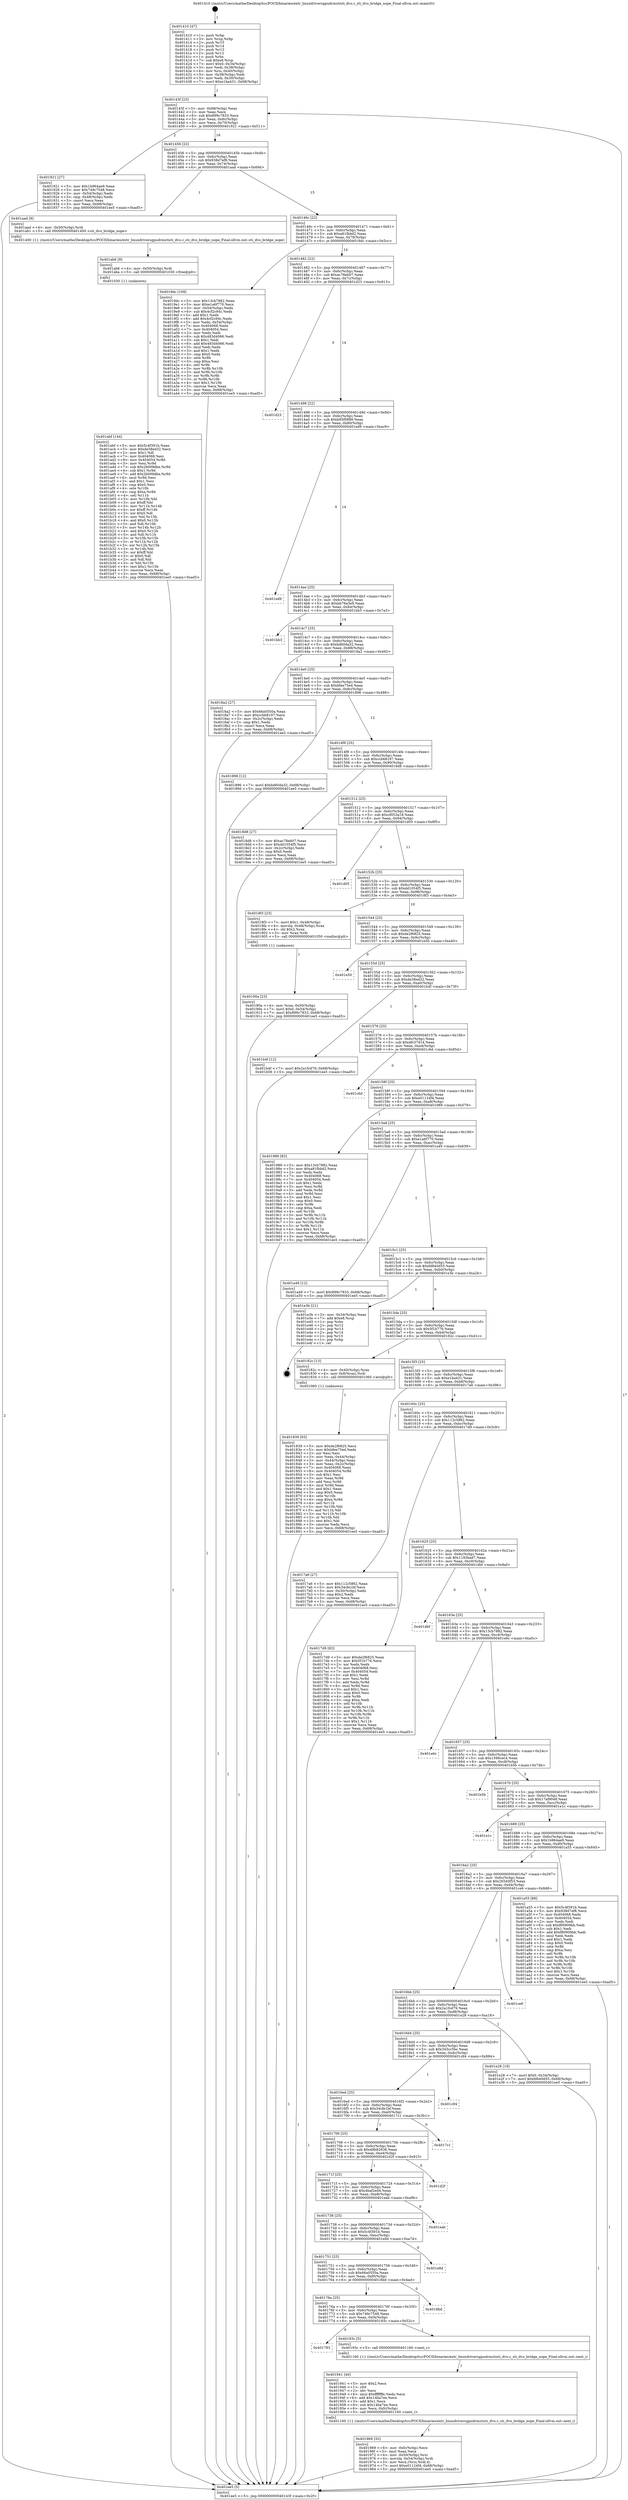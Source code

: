 digraph "0x401410" {
  label = "0x401410 (/mnt/c/Users/mathe/Desktop/tcc/POCII/binaries/extr_linuxdriversgpudrmstisti_dvo.c_sti_dvo_bridge_nope_Final-ollvm.out::main(0))"
  labelloc = "t"
  node[shape=record]

  Entry [label="",width=0.3,height=0.3,shape=circle,fillcolor=black,style=filled]
  "0x40143f" [label="{
     0x40143f [23]\l
     | [instrs]\l
     &nbsp;&nbsp;0x40143f \<+3\>: mov -0x68(%rbp),%eax\l
     &nbsp;&nbsp;0x401442 \<+2\>: mov %eax,%ecx\l
     &nbsp;&nbsp;0x401444 \<+6\>: sub $0x899c7833,%ecx\l
     &nbsp;&nbsp;0x40144a \<+3\>: mov %eax,-0x6c(%rbp)\l
     &nbsp;&nbsp;0x40144d \<+3\>: mov %ecx,-0x70(%rbp)\l
     &nbsp;&nbsp;0x401450 \<+6\>: je 0000000000401921 \<main+0x511\>\l
  }"]
  "0x401921" [label="{
     0x401921 [27]\l
     | [instrs]\l
     &nbsp;&nbsp;0x401921 \<+5\>: mov $0x1b964ae9,%eax\l
     &nbsp;&nbsp;0x401926 \<+5\>: mov $0x749c7548,%ecx\l
     &nbsp;&nbsp;0x40192b \<+3\>: mov -0x54(%rbp),%edx\l
     &nbsp;&nbsp;0x40192e \<+3\>: cmp -0x48(%rbp),%edx\l
     &nbsp;&nbsp;0x401931 \<+3\>: cmovl %ecx,%eax\l
     &nbsp;&nbsp;0x401934 \<+3\>: mov %eax,-0x68(%rbp)\l
     &nbsp;&nbsp;0x401937 \<+5\>: jmp 0000000000401ee5 \<main+0xad5\>\l
  }"]
  "0x401456" [label="{
     0x401456 [22]\l
     | [instrs]\l
     &nbsp;&nbsp;0x401456 \<+5\>: jmp 000000000040145b \<main+0x4b\>\l
     &nbsp;&nbsp;0x40145b \<+3\>: mov -0x6c(%rbp),%eax\l
     &nbsp;&nbsp;0x40145e \<+5\>: sub $0x938d7ef8,%eax\l
     &nbsp;&nbsp;0x401463 \<+3\>: mov %eax,-0x74(%rbp)\l
     &nbsp;&nbsp;0x401466 \<+6\>: je 0000000000401aad \<main+0x69d\>\l
  }"]
  Exit [label="",width=0.3,height=0.3,shape=circle,fillcolor=black,style=filled,peripheries=2]
  "0x401aad" [label="{
     0x401aad [9]\l
     | [instrs]\l
     &nbsp;&nbsp;0x401aad \<+4\>: mov -0x50(%rbp),%rdi\l
     &nbsp;&nbsp;0x401ab1 \<+5\>: call 0000000000401400 \<sti_dvo_bridge_nope\>\l
     | [calls]\l
     &nbsp;&nbsp;0x401400 \{1\} (/mnt/c/Users/mathe/Desktop/tcc/POCII/binaries/extr_linuxdriversgpudrmstisti_dvo.c_sti_dvo_bridge_nope_Final-ollvm.out::sti_dvo_bridge_nope)\l
  }"]
  "0x40146c" [label="{
     0x40146c [22]\l
     | [instrs]\l
     &nbsp;&nbsp;0x40146c \<+5\>: jmp 0000000000401471 \<main+0x61\>\l
     &nbsp;&nbsp;0x401471 \<+3\>: mov -0x6c(%rbp),%eax\l
     &nbsp;&nbsp;0x401474 \<+5\>: sub $0xa81fbbd2,%eax\l
     &nbsp;&nbsp;0x401479 \<+3\>: mov %eax,-0x78(%rbp)\l
     &nbsp;&nbsp;0x40147c \<+6\>: je 00000000004019dc \<main+0x5cc\>\l
  }"]
  "0x401abf" [label="{
     0x401abf [144]\l
     | [instrs]\l
     &nbsp;&nbsp;0x401abf \<+5\>: mov $0x5c4f391b,%eax\l
     &nbsp;&nbsp;0x401ac4 \<+5\>: mov $0xde38ed32,%ecx\l
     &nbsp;&nbsp;0x401ac9 \<+2\>: mov $0x1,%dl\l
     &nbsp;&nbsp;0x401acb \<+7\>: mov 0x404068,%esi\l
     &nbsp;&nbsp;0x401ad2 \<+8\>: mov 0x404054,%r8d\l
     &nbsp;&nbsp;0x401ada \<+3\>: mov %esi,%r9d\l
     &nbsp;&nbsp;0x401add \<+7\>: sub $0x2b009dbe,%r9d\l
     &nbsp;&nbsp;0x401ae4 \<+4\>: sub $0x1,%r9d\l
     &nbsp;&nbsp;0x401ae8 \<+7\>: add $0x2b009dbe,%r9d\l
     &nbsp;&nbsp;0x401aef \<+4\>: imul %r9d,%esi\l
     &nbsp;&nbsp;0x401af3 \<+3\>: and $0x1,%esi\l
     &nbsp;&nbsp;0x401af6 \<+3\>: cmp $0x0,%esi\l
     &nbsp;&nbsp;0x401af9 \<+4\>: sete %r10b\l
     &nbsp;&nbsp;0x401afd \<+4\>: cmp $0xa,%r8d\l
     &nbsp;&nbsp;0x401b01 \<+4\>: setl %r11b\l
     &nbsp;&nbsp;0x401b05 \<+3\>: mov %r10b,%bl\l
     &nbsp;&nbsp;0x401b08 \<+3\>: xor $0xff,%bl\l
     &nbsp;&nbsp;0x401b0b \<+3\>: mov %r11b,%r14b\l
     &nbsp;&nbsp;0x401b0e \<+4\>: xor $0xff,%r14b\l
     &nbsp;&nbsp;0x401b12 \<+3\>: xor $0x0,%dl\l
     &nbsp;&nbsp;0x401b15 \<+3\>: mov %bl,%r15b\l
     &nbsp;&nbsp;0x401b18 \<+4\>: and $0x0,%r15b\l
     &nbsp;&nbsp;0x401b1c \<+3\>: and %dl,%r10b\l
     &nbsp;&nbsp;0x401b1f \<+3\>: mov %r14b,%r12b\l
     &nbsp;&nbsp;0x401b22 \<+4\>: and $0x0,%r12b\l
     &nbsp;&nbsp;0x401b26 \<+3\>: and %dl,%r11b\l
     &nbsp;&nbsp;0x401b29 \<+3\>: or %r10b,%r15b\l
     &nbsp;&nbsp;0x401b2c \<+3\>: or %r11b,%r12b\l
     &nbsp;&nbsp;0x401b2f \<+3\>: xor %r12b,%r15b\l
     &nbsp;&nbsp;0x401b32 \<+3\>: or %r14b,%bl\l
     &nbsp;&nbsp;0x401b35 \<+3\>: xor $0xff,%bl\l
     &nbsp;&nbsp;0x401b38 \<+3\>: or $0x0,%dl\l
     &nbsp;&nbsp;0x401b3b \<+2\>: and %dl,%bl\l
     &nbsp;&nbsp;0x401b3d \<+3\>: or %bl,%r15b\l
     &nbsp;&nbsp;0x401b40 \<+4\>: test $0x1,%r15b\l
     &nbsp;&nbsp;0x401b44 \<+3\>: cmovne %ecx,%eax\l
     &nbsp;&nbsp;0x401b47 \<+3\>: mov %eax,-0x68(%rbp)\l
     &nbsp;&nbsp;0x401b4a \<+5\>: jmp 0000000000401ee5 \<main+0xad5\>\l
  }"]
  "0x4019dc" [label="{
     0x4019dc [109]\l
     | [instrs]\l
     &nbsp;&nbsp;0x4019dc \<+5\>: mov $0x13cb7882,%eax\l
     &nbsp;&nbsp;0x4019e1 \<+5\>: mov $0xe1a6f770,%ecx\l
     &nbsp;&nbsp;0x4019e6 \<+3\>: mov -0x54(%rbp),%edx\l
     &nbsp;&nbsp;0x4019e9 \<+6\>: sub $0x4cf2c94c,%edx\l
     &nbsp;&nbsp;0x4019ef \<+3\>: add $0x1,%edx\l
     &nbsp;&nbsp;0x4019f2 \<+6\>: add $0x4cf2c94c,%edx\l
     &nbsp;&nbsp;0x4019f8 \<+3\>: mov %edx,-0x54(%rbp)\l
     &nbsp;&nbsp;0x4019fb \<+7\>: mov 0x404068,%edx\l
     &nbsp;&nbsp;0x401a02 \<+7\>: mov 0x404054,%esi\l
     &nbsp;&nbsp;0x401a09 \<+2\>: mov %edx,%edi\l
     &nbsp;&nbsp;0x401a0b \<+6\>: sub $0x483d4066,%edi\l
     &nbsp;&nbsp;0x401a11 \<+3\>: sub $0x1,%edi\l
     &nbsp;&nbsp;0x401a14 \<+6\>: add $0x483d4066,%edi\l
     &nbsp;&nbsp;0x401a1a \<+3\>: imul %edi,%edx\l
     &nbsp;&nbsp;0x401a1d \<+3\>: and $0x1,%edx\l
     &nbsp;&nbsp;0x401a20 \<+3\>: cmp $0x0,%edx\l
     &nbsp;&nbsp;0x401a23 \<+4\>: sete %r8b\l
     &nbsp;&nbsp;0x401a27 \<+3\>: cmp $0xa,%esi\l
     &nbsp;&nbsp;0x401a2a \<+4\>: setl %r9b\l
     &nbsp;&nbsp;0x401a2e \<+3\>: mov %r8b,%r10b\l
     &nbsp;&nbsp;0x401a31 \<+3\>: and %r9b,%r10b\l
     &nbsp;&nbsp;0x401a34 \<+3\>: xor %r9b,%r8b\l
     &nbsp;&nbsp;0x401a37 \<+3\>: or %r8b,%r10b\l
     &nbsp;&nbsp;0x401a3a \<+4\>: test $0x1,%r10b\l
     &nbsp;&nbsp;0x401a3e \<+3\>: cmovne %ecx,%eax\l
     &nbsp;&nbsp;0x401a41 \<+3\>: mov %eax,-0x68(%rbp)\l
     &nbsp;&nbsp;0x401a44 \<+5\>: jmp 0000000000401ee5 \<main+0xad5\>\l
  }"]
  "0x401482" [label="{
     0x401482 [22]\l
     | [instrs]\l
     &nbsp;&nbsp;0x401482 \<+5\>: jmp 0000000000401487 \<main+0x77\>\l
     &nbsp;&nbsp;0x401487 \<+3\>: mov -0x6c(%rbp),%eax\l
     &nbsp;&nbsp;0x40148a \<+5\>: sub $0xac78eb07,%eax\l
     &nbsp;&nbsp;0x40148f \<+3\>: mov %eax,-0x7c(%rbp)\l
     &nbsp;&nbsp;0x401492 \<+6\>: je 0000000000401d23 \<main+0x913\>\l
  }"]
  "0x401ab6" [label="{
     0x401ab6 [9]\l
     | [instrs]\l
     &nbsp;&nbsp;0x401ab6 \<+4\>: mov -0x50(%rbp),%rdi\l
     &nbsp;&nbsp;0x401aba \<+5\>: call 0000000000401030 \<free@plt\>\l
     | [calls]\l
     &nbsp;&nbsp;0x401030 \{1\} (unknown)\l
  }"]
  "0x401d23" [label="{
     0x401d23\l
  }", style=dashed]
  "0x401498" [label="{
     0x401498 [22]\l
     | [instrs]\l
     &nbsp;&nbsp;0x401498 \<+5\>: jmp 000000000040149d \<main+0x8d\>\l
     &nbsp;&nbsp;0x40149d \<+3\>: mov -0x6c(%rbp),%eax\l
     &nbsp;&nbsp;0x4014a0 \<+5\>: sub $0xb95f0889,%eax\l
     &nbsp;&nbsp;0x4014a5 \<+3\>: mov %eax,-0x80(%rbp)\l
     &nbsp;&nbsp;0x4014a8 \<+6\>: je 0000000000401ed9 \<main+0xac9\>\l
  }"]
  "0x401969" [label="{
     0x401969 [32]\l
     | [instrs]\l
     &nbsp;&nbsp;0x401969 \<+6\>: mov -0xfc(%rbp),%ecx\l
     &nbsp;&nbsp;0x40196f \<+3\>: imul %eax,%ecx\l
     &nbsp;&nbsp;0x401972 \<+4\>: mov -0x50(%rbp),%rsi\l
     &nbsp;&nbsp;0x401976 \<+4\>: movslq -0x54(%rbp),%rdi\l
     &nbsp;&nbsp;0x40197a \<+3\>: mov %ecx,(%rsi,%rdi,4)\l
     &nbsp;&nbsp;0x40197d \<+7\>: movl $0xe01124f4,-0x68(%rbp)\l
     &nbsp;&nbsp;0x401984 \<+5\>: jmp 0000000000401ee5 \<main+0xad5\>\l
  }"]
  "0x401ed9" [label="{
     0x401ed9\l
  }", style=dashed]
  "0x4014ae" [label="{
     0x4014ae [25]\l
     | [instrs]\l
     &nbsp;&nbsp;0x4014ae \<+5\>: jmp 00000000004014b3 \<main+0xa3\>\l
     &nbsp;&nbsp;0x4014b3 \<+3\>: mov -0x6c(%rbp),%eax\l
     &nbsp;&nbsp;0x4014b6 \<+5\>: sub $0xbb76a3e9,%eax\l
     &nbsp;&nbsp;0x4014bb \<+6\>: mov %eax,-0x84(%rbp)\l
     &nbsp;&nbsp;0x4014c1 \<+6\>: je 0000000000401bb3 \<main+0x7a3\>\l
  }"]
  "0x401941" [label="{
     0x401941 [40]\l
     | [instrs]\l
     &nbsp;&nbsp;0x401941 \<+5\>: mov $0x2,%ecx\l
     &nbsp;&nbsp;0x401946 \<+1\>: cltd\l
     &nbsp;&nbsp;0x401947 \<+2\>: idiv %ecx\l
     &nbsp;&nbsp;0x401949 \<+6\>: imul $0xfffffffe,%edx,%ecx\l
     &nbsp;&nbsp;0x40194f \<+6\>: add $0x14ba7ee,%ecx\l
     &nbsp;&nbsp;0x401955 \<+3\>: add $0x1,%ecx\l
     &nbsp;&nbsp;0x401958 \<+6\>: sub $0x14ba7ee,%ecx\l
     &nbsp;&nbsp;0x40195e \<+6\>: mov %ecx,-0xfc(%rbp)\l
     &nbsp;&nbsp;0x401964 \<+5\>: call 0000000000401160 \<next_i\>\l
     | [calls]\l
     &nbsp;&nbsp;0x401160 \{1\} (/mnt/c/Users/mathe/Desktop/tcc/POCII/binaries/extr_linuxdriversgpudrmstisti_dvo.c_sti_dvo_bridge_nope_Final-ollvm.out::next_i)\l
  }"]
  "0x401bb3" [label="{
     0x401bb3\l
  }", style=dashed]
  "0x4014c7" [label="{
     0x4014c7 [25]\l
     | [instrs]\l
     &nbsp;&nbsp;0x4014c7 \<+5\>: jmp 00000000004014cc \<main+0xbc\>\l
     &nbsp;&nbsp;0x4014cc \<+3\>: mov -0x6c(%rbp),%eax\l
     &nbsp;&nbsp;0x4014cf \<+5\>: sub $0xbd60da32,%eax\l
     &nbsp;&nbsp;0x4014d4 \<+6\>: mov %eax,-0x88(%rbp)\l
     &nbsp;&nbsp;0x4014da \<+6\>: je 00000000004018a2 \<main+0x492\>\l
  }"]
  "0x401783" [label="{
     0x401783\l
  }", style=dashed]
  "0x4018a2" [label="{
     0x4018a2 [27]\l
     | [instrs]\l
     &nbsp;&nbsp;0x4018a2 \<+5\>: mov $0x66a0550a,%eax\l
     &nbsp;&nbsp;0x4018a7 \<+5\>: mov $0xccb68197,%ecx\l
     &nbsp;&nbsp;0x4018ac \<+3\>: mov -0x2c(%rbp),%edx\l
     &nbsp;&nbsp;0x4018af \<+3\>: cmp $0x1,%edx\l
     &nbsp;&nbsp;0x4018b2 \<+3\>: cmovl %ecx,%eax\l
     &nbsp;&nbsp;0x4018b5 \<+3\>: mov %eax,-0x68(%rbp)\l
     &nbsp;&nbsp;0x4018b8 \<+5\>: jmp 0000000000401ee5 \<main+0xad5\>\l
  }"]
  "0x4014e0" [label="{
     0x4014e0 [25]\l
     | [instrs]\l
     &nbsp;&nbsp;0x4014e0 \<+5\>: jmp 00000000004014e5 \<main+0xd5\>\l
     &nbsp;&nbsp;0x4014e5 \<+3\>: mov -0x6c(%rbp),%eax\l
     &nbsp;&nbsp;0x4014e8 \<+5\>: sub $0xbfee75ed,%eax\l
     &nbsp;&nbsp;0x4014ed \<+6\>: mov %eax,-0x8c(%rbp)\l
     &nbsp;&nbsp;0x4014f3 \<+6\>: je 0000000000401896 \<main+0x486\>\l
  }"]
  "0x40193c" [label="{
     0x40193c [5]\l
     | [instrs]\l
     &nbsp;&nbsp;0x40193c \<+5\>: call 0000000000401160 \<next_i\>\l
     | [calls]\l
     &nbsp;&nbsp;0x401160 \{1\} (/mnt/c/Users/mathe/Desktop/tcc/POCII/binaries/extr_linuxdriversgpudrmstisti_dvo.c_sti_dvo_bridge_nope_Final-ollvm.out::next_i)\l
  }"]
  "0x401896" [label="{
     0x401896 [12]\l
     | [instrs]\l
     &nbsp;&nbsp;0x401896 \<+7\>: movl $0xbd60da32,-0x68(%rbp)\l
     &nbsp;&nbsp;0x40189d \<+5\>: jmp 0000000000401ee5 \<main+0xad5\>\l
  }"]
  "0x4014f9" [label="{
     0x4014f9 [25]\l
     | [instrs]\l
     &nbsp;&nbsp;0x4014f9 \<+5\>: jmp 00000000004014fe \<main+0xee\>\l
     &nbsp;&nbsp;0x4014fe \<+3\>: mov -0x6c(%rbp),%eax\l
     &nbsp;&nbsp;0x401501 \<+5\>: sub $0xccb68197,%eax\l
     &nbsp;&nbsp;0x401506 \<+6\>: mov %eax,-0x90(%rbp)\l
     &nbsp;&nbsp;0x40150c \<+6\>: je 00000000004018d8 \<main+0x4c8\>\l
  }"]
  "0x40176a" [label="{
     0x40176a [25]\l
     | [instrs]\l
     &nbsp;&nbsp;0x40176a \<+5\>: jmp 000000000040176f \<main+0x35f\>\l
     &nbsp;&nbsp;0x40176f \<+3\>: mov -0x6c(%rbp),%eax\l
     &nbsp;&nbsp;0x401772 \<+5\>: sub $0x749c7548,%eax\l
     &nbsp;&nbsp;0x401777 \<+6\>: mov %eax,-0xf4(%rbp)\l
     &nbsp;&nbsp;0x40177d \<+6\>: je 000000000040193c \<main+0x52c\>\l
  }"]
  "0x4018d8" [label="{
     0x4018d8 [27]\l
     | [instrs]\l
     &nbsp;&nbsp;0x4018d8 \<+5\>: mov $0xac78eb07,%eax\l
     &nbsp;&nbsp;0x4018dd \<+5\>: mov $0xdd1054f5,%ecx\l
     &nbsp;&nbsp;0x4018e2 \<+3\>: mov -0x2c(%rbp),%edx\l
     &nbsp;&nbsp;0x4018e5 \<+3\>: cmp $0x0,%edx\l
     &nbsp;&nbsp;0x4018e8 \<+3\>: cmove %ecx,%eax\l
     &nbsp;&nbsp;0x4018eb \<+3\>: mov %eax,-0x68(%rbp)\l
     &nbsp;&nbsp;0x4018ee \<+5\>: jmp 0000000000401ee5 \<main+0xad5\>\l
  }"]
  "0x401512" [label="{
     0x401512 [25]\l
     | [instrs]\l
     &nbsp;&nbsp;0x401512 \<+5\>: jmp 0000000000401517 \<main+0x107\>\l
     &nbsp;&nbsp;0x401517 \<+3\>: mov -0x6c(%rbp),%eax\l
     &nbsp;&nbsp;0x40151a \<+5\>: sub $0xcf053a18,%eax\l
     &nbsp;&nbsp;0x40151f \<+6\>: mov %eax,-0x94(%rbp)\l
     &nbsp;&nbsp;0x401525 \<+6\>: je 0000000000401d05 \<main+0x8f5\>\l
  }"]
  "0x4018bd" [label="{
     0x4018bd\l
  }", style=dashed]
  "0x401d05" [label="{
     0x401d05\l
  }", style=dashed]
  "0x40152b" [label="{
     0x40152b [25]\l
     | [instrs]\l
     &nbsp;&nbsp;0x40152b \<+5\>: jmp 0000000000401530 \<main+0x120\>\l
     &nbsp;&nbsp;0x401530 \<+3\>: mov -0x6c(%rbp),%eax\l
     &nbsp;&nbsp;0x401533 \<+5\>: sub $0xdd1054f5,%eax\l
     &nbsp;&nbsp;0x401538 \<+6\>: mov %eax,-0x98(%rbp)\l
     &nbsp;&nbsp;0x40153e \<+6\>: je 00000000004018f3 \<main+0x4e3\>\l
  }"]
  "0x401751" [label="{
     0x401751 [25]\l
     | [instrs]\l
     &nbsp;&nbsp;0x401751 \<+5\>: jmp 0000000000401756 \<main+0x346\>\l
     &nbsp;&nbsp;0x401756 \<+3\>: mov -0x6c(%rbp),%eax\l
     &nbsp;&nbsp;0x401759 \<+5\>: sub $0x66a0550a,%eax\l
     &nbsp;&nbsp;0x40175e \<+6\>: mov %eax,-0xf0(%rbp)\l
     &nbsp;&nbsp;0x401764 \<+6\>: je 00000000004018bd \<main+0x4ad\>\l
  }"]
  "0x4018f3" [label="{
     0x4018f3 [23]\l
     | [instrs]\l
     &nbsp;&nbsp;0x4018f3 \<+7\>: movl $0x1,-0x48(%rbp)\l
     &nbsp;&nbsp;0x4018fa \<+4\>: movslq -0x48(%rbp),%rax\l
     &nbsp;&nbsp;0x4018fe \<+4\>: shl $0x2,%rax\l
     &nbsp;&nbsp;0x401902 \<+3\>: mov %rax,%rdi\l
     &nbsp;&nbsp;0x401905 \<+5\>: call 0000000000401050 \<malloc@plt\>\l
     | [calls]\l
     &nbsp;&nbsp;0x401050 \{1\} (unknown)\l
  }"]
  "0x401544" [label="{
     0x401544 [25]\l
     | [instrs]\l
     &nbsp;&nbsp;0x401544 \<+5\>: jmp 0000000000401549 \<main+0x139\>\l
     &nbsp;&nbsp;0x401549 \<+3\>: mov -0x6c(%rbp),%eax\l
     &nbsp;&nbsp;0x40154c \<+5\>: sub $0xde2f6825,%eax\l
     &nbsp;&nbsp;0x401551 \<+6\>: mov %eax,-0x9c(%rbp)\l
     &nbsp;&nbsp;0x401557 \<+6\>: je 0000000000401e50 \<main+0xa40\>\l
  }"]
  "0x401e8d" [label="{
     0x401e8d\l
  }", style=dashed]
  "0x401e50" [label="{
     0x401e50\l
  }", style=dashed]
  "0x40155d" [label="{
     0x40155d [25]\l
     | [instrs]\l
     &nbsp;&nbsp;0x40155d \<+5\>: jmp 0000000000401562 \<main+0x152\>\l
     &nbsp;&nbsp;0x401562 \<+3\>: mov -0x6c(%rbp),%eax\l
     &nbsp;&nbsp;0x401565 \<+5\>: sub $0xde38ed32,%eax\l
     &nbsp;&nbsp;0x40156a \<+6\>: mov %eax,-0xa0(%rbp)\l
     &nbsp;&nbsp;0x401570 \<+6\>: je 0000000000401b4f \<main+0x73f\>\l
  }"]
  "0x401738" [label="{
     0x401738 [25]\l
     | [instrs]\l
     &nbsp;&nbsp;0x401738 \<+5\>: jmp 000000000040173d \<main+0x32d\>\l
     &nbsp;&nbsp;0x40173d \<+3\>: mov -0x6c(%rbp),%eax\l
     &nbsp;&nbsp;0x401740 \<+5\>: sub $0x5c4f391b,%eax\l
     &nbsp;&nbsp;0x401745 \<+6\>: mov %eax,-0xec(%rbp)\l
     &nbsp;&nbsp;0x40174b \<+6\>: je 0000000000401e8d \<main+0xa7d\>\l
  }"]
  "0x401b4f" [label="{
     0x401b4f [12]\l
     | [instrs]\l
     &nbsp;&nbsp;0x401b4f \<+7\>: movl $0x2a1fcd79,-0x68(%rbp)\l
     &nbsp;&nbsp;0x401b56 \<+5\>: jmp 0000000000401ee5 \<main+0xad5\>\l
  }"]
  "0x401576" [label="{
     0x401576 [25]\l
     | [instrs]\l
     &nbsp;&nbsp;0x401576 \<+5\>: jmp 000000000040157b \<main+0x16b\>\l
     &nbsp;&nbsp;0x40157b \<+3\>: mov -0x6c(%rbp),%eax\l
     &nbsp;&nbsp;0x40157e \<+5\>: sub $0xdfc37d14,%eax\l
     &nbsp;&nbsp;0x401583 \<+6\>: mov %eax,-0xa4(%rbp)\l
     &nbsp;&nbsp;0x401589 \<+6\>: je 0000000000401c6d \<main+0x85d\>\l
  }"]
  "0x401eab" [label="{
     0x401eab\l
  }", style=dashed]
  "0x401c6d" [label="{
     0x401c6d\l
  }", style=dashed]
  "0x40158f" [label="{
     0x40158f [25]\l
     | [instrs]\l
     &nbsp;&nbsp;0x40158f \<+5\>: jmp 0000000000401594 \<main+0x184\>\l
     &nbsp;&nbsp;0x401594 \<+3\>: mov -0x6c(%rbp),%eax\l
     &nbsp;&nbsp;0x401597 \<+5\>: sub $0xe01124f4,%eax\l
     &nbsp;&nbsp;0x40159c \<+6\>: mov %eax,-0xa8(%rbp)\l
     &nbsp;&nbsp;0x4015a2 \<+6\>: je 0000000000401989 \<main+0x579\>\l
  }"]
  "0x40171f" [label="{
     0x40171f [25]\l
     | [instrs]\l
     &nbsp;&nbsp;0x40171f \<+5\>: jmp 0000000000401724 \<main+0x314\>\l
     &nbsp;&nbsp;0x401724 \<+3\>: mov -0x6c(%rbp),%eax\l
     &nbsp;&nbsp;0x401727 \<+5\>: sub $0x4baf2ed4,%eax\l
     &nbsp;&nbsp;0x40172c \<+6\>: mov %eax,-0xe8(%rbp)\l
     &nbsp;&nbsp;0x401732 \<+6\>: je 0000000000401eab \<main+0xa9b\>\l
  }"]
  "0x401989" [label="{
     0x401989 [83]\l
     | [instrs]\l
     &nbsp;&nbsp;0x401989 \<+5\>: mov $0x13cb7882,%eax\l
     &nbsp;&nbsp;0x40198e \<+5\>: mov $0xa81fbbd2,%ecx\l
     &nbsp;&nbsp;0x401993 \<+2\>: xor %edx,%edx\l
     &nbsp;&nbsp;0x401995 \<+7\>: mov 0x404068,%esi\l
     &nbsp;&nbsp;0x40199c \<+7\>: mov 0x404054,%edi\l
     &nbsp;&nbsp;0x4019a3 \<+3\>: sub $0x1,%edx\l
     &nbsp;&nbsp;0x4019a6 \<+3\>: mov %esi,%r8d\l
     &nbsp;&nbsp;0x4019a9 \<+3\>: add %edx,%r8d\l
     &nbsp;&nbsp;0x4019ac \<+4\>: imul %r8d,%esi\l
     &nbsp;&nbsp;0x4019b0 \<+3\>: and $0x1,%esi\l
     &nbsp;&nbsp;0x4019b3 \<+3\>: cmp $0x0,%esi\l
     &nbsp;&nbsp;0x4019b6 \<+4\>: sete %r9b\l
     &nbsp;&nbsp;0x4019ba \<+3\>: cmp $0xa,%edi\l
     &nbsp;&nbsp;0x4019bd \<+4\>: setl %r10b\l
     &nbsp;&nbsp;0x4019c1 \<+3\>: mov %r9b,%r11b\l
     &nbsp;&nbsp;0x4019c4 \<+3\>: and %r10b,%r11b\l
     &nbsp;&nbsp;0x4019c7 \<+3\>: xor %r10b,%r9b\l
     &nbsp;&nbsp;0x4019ca \<+3\>: or %r9b,%r11b\l
     &nbsp;&nbsp;0x4019cd \<+4\>: test $0x1,%r11b\l
     &nbsp;&nbsp;0x4019d1 \<+3\>: cmovne %ecx,%eax\l
     &nbsp;&nbsp;0x4019d4 \<+3\>: mov %eax,-0x68(%rbp)\l
     &nbsp;&nbsp;0x4019d7 \<+5\>: jmp 0000000000401ee5 \<main+0xad5\>\l
  }"]
  "0x4015a8" [label="{
     0x4015a8 [25]\l
     | [instrs]\l
     &nbsp;&nbsp;0x4015a8 \<+5\>: jmp 00000000004015ad \<main+0x19d\>\l
     &nbsp;&nbsp;0x4015ad \<+3\>: mov -0x6c(%rbp),%eax\l
     &nbsp;&nbsp;0x4015b0 \<+5\>: sub $0xe1a6f770,%eax\l
     &nbsp;&nbsp;0x4015b5 \<+6\>: mov %eax,-0xac(%rbp)\l
     &nbsp;&nbsp;0x4015bb \<+6\>: je 0000000000401a49 \<main+0x639\>\l
  }"]
  "0x401d2f" [label="{
     0x401d2f\l
  }", style=dashed]
  "0x401a49" [label="{
     0x401a49 [12]\l
     | [instrs]\l
     &nbsp;&nbsp;0x401a49 \<+7\>: movl $0x899c7833,-0x68(%rbp)\l
     &nbsp;&nbsp;0x401a50 \<+5\>: jmp 0000000000401ee5 \<main+0xad5\>\l
  }"]
  "0x4015c1" [label="{
     0x4015c1 [25]\l
     | [instrs]\l
     &nbsp;&nbsp;0x4015c1 \<+5\>: jmp 00000000004015c6 \<main+0x1b6\>\l
     &nbsp;&nbsp;0x4015c6 \<+3\>: mov -0x6c(%rbp),%eax\l
     &nbsp;&nbsp;0x4015c9 \<+5\>: sub $0xfd840d55,%eax\l
     &nbsp;&nbsp;0x4015ce \<+6\>: mov %eax,-0xb0(%rbp)\l
     &nbsp;&nbsp;0x4015d4 \<+6\>: je 0000000000401e3b \<main+0xa2b\>\l
  }"]
  "0x401706" [label="{
     0x401706 [25]\l
     | [instrs]\l
     &nbsp;&nbsp;0x401706 \<+5\>: jmp 000000000040170b \<main+0x2fb\>\l
     &nbsp;&nbsp;0x40170b \<+3\>: mov -0x6c(%rbp),%eax\l
     &nbsp;&nbsp;0x40170e \<+5\>: sub $0x49b82636,%eax\l
     &nbsp;&nbsp;0x401713 \<+6\>: mov %eax,-0xe4(%rbp)\l
     &nbsp;&nbsp;0x401719 \<+6\>: je 0000000000401d2f \<main+0x91f\>\l
  }"]
  "0x401e3b" [label="{
     0x401e3b [21]\l
     | [instrs]\l
     &nbsp;&nbsp;0x401e3b \<+3\>: mov -0x34(%rbp),%eax\l
     &nbsp;&nbsp;0x401e3e \<+7\>: add $0xe8,%rsp\l
     &nbsp;&nbsp;0x401e45 \<+1\>: pop %rbx\l
     &nbsp;&nbsp;0x401e46 \<+2\>: pop %r12\l
     &nbsp;&nbsp;0x401e48 \<+2\>: pop %r13\l
     &nbsp;&nbsp;0x401e4a \<+2\>: pop %r14\l
     &nbsp;&nbsp;0x401e4c \<+2\>: pop %r15\l
     &nbsp;&nbsp;0x401e4e \<+1\>: pop %rbp\l
     &nbsp;&nbsp;0x401e4f \<+1\>: ret\l
  }"]
  "0x4015da" [label="{
     0x4015da [25]\l
     | [instrs]\l
     &nbsp;&nbsp;0x4015da \<+5\>: jmp 00000000004015df \<main+0x1cf\>\l
     &nbsp;&nbsp;0x4015df \<+3\>: mov -0x6c(%rbp),%eax\l
     &nbsp;&nbsp;0x4015e2 \<+5\>: sub $0x5f1b776,%eax\l
     &nbsp;&nbsp;0x4015e7 \<+6\>: mov %eax,-0xb4(%rbp)\l
     &nbsp;&nbsp;0x4015ed \<+6\>: je 000000000040182c \<main+0x41c\>\l
  }"]
  "0x4017c1" [label="{
     0x4017c1\l
  }", style=dashed]
  "0x40182c" [label="{
     0x40182c [13]\l
     | [instrs]\l
     &nbsp;&nbsp;0x40182c \<+4\>: mov -0x40(%rbp),%rax\l
     &nbsp;&nbsp;0x401830 \<+4\>: mov 0x8(%rax),%rdi\l
     &nbsp;&nbsp;0x401834 \<+5\>: call 0000000000401060 \<atoi@plt\>\l
     | [calls]\l
     &nbsp;&nbsp;0x401060 \{1\} (unknown)\l
  }"]
  "0x4015f3" [label="{
     0x4015f3 [25]\l
     | [instrs]\l
     &nbsp;&nbsp;0x4015f3 \<+5\>: jmp 00000000004015f8 \<main+0x1e8\>\l
     &nbsp;&nbsp;0x4015f8 \<+3\>: mov -0x6c(%rbp),%eax\l
     &nbsp;&nbsp;0x4015fb \<+5\>: sub $0xe1ba431,%eax\l
     &nbsp;&nbsp;0x401600 \<+6\>: mov %eax,-0xb8(%rbp)\l
     &nbsp;&nbsp;0x401606 \<+6\>: je 00000000004017a6 \<main+0x396\>\l
  }"]
  "0x4016ed" [label="{
     0x4016ed [25]\l
     | [instrs]\l
     &nbsp;&nbsp;0x4016ed \<+5\>: jmp 00000000004016f2 \<main+0x2e2\>\l
     &nbsp;&nbsp;0x4016f2 \<+3\>: mov -0x6c(%rbp),%eax\l
     &nbsp;&nbsp;0x4016f5 \<+5\>: sub $0x34cfe1bf,%eax\l
     &nbsp;&nbsp;0x4016fa \<+6\>: mov %eax,-0xe0(%rbp)\l
     &nbsp;&nbsp;0x401700 \<+6\>: je 00000000004017c1 \<main+0x3b1\>\l
  }"]
  "0x4017a6" [label="{
     0x4017a6 [27]\l
     | [instrs]\l
     &nbsp;&nbsp;0x4017a6 \<+5\>: mov $0x112c5862,%eax\l
     &nbsp;&nbsp;0x4017ab \<+5\>: mov $0x34cfe1bf,%ecx\l
     &nbsp;&nbsp;0x4017b0 \<+3\>: mov -0x30(%rbp),%edx\l
     &nbsp;&nbsp;0x4017b3 \<+3\>: cmp $0x2,%edx\l
     &nbsp;&nbsp;0x4017b6 \<+3\>: cmovne %ecx,%eax\l
     &nbsp;&nbsp;0x4017b9 \<+3\>: mov %eax,-0x68(%rbp)\l
     &nbsp;&nbsp;0x4017bc \<+5\>: jmp 0000000000401ee5 \<main+0xad5\>\l
  }"]
  "0x40160c" [label="{
     0x40160c [25]\l
     | [instrs]\l
     &nbsp;&nbsp;0x40160c \<+5\>: jmp 0000000000401611 \<main+0x201\>\l
     &nbsp;&nbsp;0x401611 \<+3\>: mov -0x6c(%rbp),%eax\l
     &nbsp;&nbsp;0x401614 \<+5\>: sub $0x112c5862,%eax\l
     &nbsp;&nbsp;0x401619 \<+6\>: mov %eax,-0xbc(%rbp)\l
     &nbsp;&nbsp;0x40161f \<+6\>: je 00000000004017d9 \<main+0x3c9\>\l
  }"]
  "0x401ee5" [label="{
     0x401ee5 [5]\l
     | [instrs]\l
     &nbsp;&nbsp;0x401ee5 \<+5\>: jmp 000000000040143f \<main+0x2f\>\l
  }"]
  "0x401410" [label="{
     0x401410 [47]\l
     | [instrs]\l
     &nbsp;&nbsp;0x401410 \<+1\>: push %rbp\l
     &nbsp;&nbsp;0x401411 \<+3\>: mov %rsp,%rbp\l
     &nbsp;&nbsp;0x401414 \<+2\>: push %r15\l
     &nbsp;&nbsp;0x401416 \<+2\>: push %r14\l
     &nbsp;&nbsp;0x401418 \<+2\>: push %r13\l
     &nbsp;&nbsp;0x40141a \<+2\>: push %r12\l
     &nbsp;&nbsp;0x40141c \<+1\>: push %rbx\l
     &nbsp;&nbsp;0x40141d \<+7\>: sub $0xe8,%rsp\l
     &nbsp;&nbsp;0x401424 \<+7\>: movl $0x0,-0x34(%rbp)\l
     &nbsp;&nbsp;0x40142b \<+3\>: mov %edi,-0x38(%rbp)\l
     &nbsp;&nbsp;0x40142e \<+4\>: mov %rsi,-0x40(%rbp)\l
     &nbsp;&nbsp;0x401432 \<+3\>: mov -0x38(%rbp),%edi\l
     &nbsp;&nbsp;0x401435 \<+3\>: mov %edi,-0x30(%rbp)\l
     &nbsp;&nbsp;0x401438 \<+7\>: movl $0xe1ba431,-0x68(%rbp)\l
  }"]
  "0x401c94" [label="{
     0x401c94\l
  }", style=dashed]
  "0x4017d9" [label="{
     0x4017d9 [83]\l
     | [instrs]\l
     &nbsp;&nbsp;0x4017d9 \<+5\>: mov $0xde2f6825,%eax\l
     &nbsp;&nbsp;0x4017de \<+5\>: mov $0x5f1b776,%ecx\l
     &nbsp;&nbsp;0x4017e3 \<+2\>: xor %edx,%edx\l
     &nbsp;&nbsp;0x4017e5 \<+7\>: mov 0x404068,%esi\l
     &nbsp;&nbsp;0x4017ec \<+7\>: mov 0x404054,%edi\l
     &nbsp;&nbsp;0x4017f3 \<+3\>: sub $0x1,%edx\l
     &nbsp;&nbsp;0x4017f6 \<+3\>: mov %esi,%r8d\l
     &nbsp;&nbsp;0x4017f9 \<+3\>: add %edx,%r8d\l
     &nbsp;&nbsp;0x4017fc \<+4\>: imul %r8d,%esi\l
     &nbsp;&nbsp;0x401800 \<+3\>: and $0x1,%esi\l
     &nbsp;&nbsp;0x401803 \<+3\>: cmp $0x0,%esi\l
     &nbsp;&nbsp;0x401806 \<+4\>: sete %r9b\l
     &nbsp;&nbsp;0x40180a \<+3\>: cmp $0xa,%edi\l
     &nbsp;&nbsp;0x40180d \<+4\>: setl %r10b\l
     &nbsp;&nbsp;0x401811 \<+3\>: mov %r9b,%r11b\l
     &nbsp;&nbsp;0x401814 \<+3\>: and %r10b,%r11b\l
     &nbsp;&nbsp;0x401817 \<+3\>: xor %r10b,%r9b\l
     &nbsp;&nbsp;0x40181a \<+3\>: or %r9b,%r11b\l
     &nbsp;&nbsp;0x40181d \<+4\>: test $0x1,%r11b\l
     &nbsp;&nbsp;0x401821 \<+3\>: cmovne %ecx,%eax\l
     &nbsp;&nbsp;0x401824 \<+3\>: mov %eax,-0x68(%rbp)\l
     &nbsp;&nbsp;0x401827 \<+5\>: jmp 0000000000401ee5 \<main+0xad5\>\l
  }"]
  "0x401625" [label="{
     0x401625 [25]\l
     | [instrs]\l
     &nbsp;&nbsp;0x401625 \<+5\>: jmp 000000000040162a \<main+0x21a\>\l
     &nbsp;&nbsp;0x40162a \<+3\>: mov -0x6c(%rbp),%eax\l
     &nbsp;&nbsp;0x40162d \<+5\>: sub $0x1193bad7,%eax\l
     &nbsp;&nbsp;0x401632 \<+6\>: mov %eax,-0xc0(%rbp)\l
     &nbsp;&nbsp;0x401638 \<+6\>: je 0000000000401dbf \<main+0x9af\>\l
  }"]
  "0x401839" [label="{
     0x401839 [93]\l
     | [instrs]\l
     &nbsp;&nbsp;0x401839 \<+5\>: mov $0xde2f6825,%ecx\l
     &nbsp;&nbsp;0x40183e \<+5\>: mov $0xbfee75ed,%edx\l
     &nbsp;&nbsp;0x401843 \<+2\>: xor %esi,%esi\l
     &nbsp;&nbsp;0x401845 \<+3\>: mov %eax,-0x44(%rbp)\l
     &nbsp;&nbsp;0x401848 \<+3\>: mov -0x44(%rbp),%eax\l
     &nbsp;&nbsp;0x40184b \<+3\>: mov %eax,-0x2c(%rbp)\l
     &nbsp;&nbsp;0x40184e \<+7\>: mov 0x404068,%eax\l
     &nbsp;&nbsp;0x401855 \<+8\>: mov 0x404054,%r8d\l
     &nbsp;&nbsp;0x40185d \<+3\>: sub $0x1,%esi\l
     &nbsp;&nbsp;0x401860 \<+3\>: mov %eax,%r9d\l
     &nbsp;&nbsp;0x401863 \<+3\>: add %esi,%r9d\l
     &nbsp;&nbsp;0x401866 \<+4\>: imul %r9d,%eax\l
     &nbsp;&nbsp;0x40186a \<+3\>: and $0x1,%eax\l
     &nbsp;&nbsp;0x40186d \<+3\>: cmp $0x0,%eax\l
     &nbsp;&nbsp;0x401870 \<+4\>: sete %r10b\l
     &nbsp;&nbsp;0x401874 \<+4\>: cmp $0xa,%r8d\l
     &nbsp;&nbsp;0x401878 \<+4\>: setl %r11b\l
     &nbsp;&nbsp;0x40187c \<+3\>: mov %r10b,%bl\l
     &nbsp;&nbsp;0x40187f \<+3\>: and %r11b,%bl\l
     &nbsp;&nbsp;0x401882 \<+3\>: xor %r11b,%r10b\l
     &nbsp;&nbsp;0x401885 \<+3\>: or %r10b,%bl\l
     &nbsp;&nbsp;0x401888 \<+3\>: test $0x1,%bl\l
     &nbsp;&nbsp;0x40188b \<+3\>: cmovne %edx,%ecx\l
     &nbsp;&nbsp;0x40188e \<+3\>: mov %ecx,-0x68(%rbp)\l
     &nbsp;&nbsp;0x401891 \<+5\>: jmp 0000000000401ee5 \<main+0xad5\>\l
  }"]
  "0x40190a" [label="{
     0x40190a [23]\l
     | [instrs]\l
     &nbsp;&nbsp;0x40190a \<+4\>: mov %rax,-0x50(%rbp)\l
     &nbsp;&nbsp;0x40190e \<+7\>: movl $0x0,-0x54(%rbp)\l
     &nbsp;&nbsp;0x401915 \<+7\>: movl $0x899c7833,-0x68(%rbp)\l
     &nbsp;&nbsp;0x40191c \<+5\>: jmp 0000000000401ee5 \<main+0xad5\>\l
  }"]
  "0x4016d4" [label="{
     0x4016d4 [25]\l
     | [instrs]\l
     &nbsp;&nbsp;0x4016d4 \<+5\>: jmp 00000000004016d9 \<main+0x2c9\>\l
     &nbsp;&nbsp;0x4016d9 \<+3\>: mov -0x6c(%rbp),%eax\l
     &nbsp;&nbsp;0x4016dc \<+5\>: sub $0x343cc5bc,%eax\l
     &nbsp;&nbsp;0x4016e1 \<+6\>: mov %eax,-0xdc(%rbp)\l
     &nbsp;&nbsp;0x4016e7 \<+6\>: je 0000000000401c94 \<main+0x884\>\l
  }"]
  "0x401dbf" [label="{
     0x401dbf\l
  }", style=dashed]
  "0x40163e" [label="{
     0x40163e [25]\l
     | [instrs]\l
     &nbsp;&nbsp;0x40163e \<+5\>: jmp 0000000000401643 \<main+0x233\>\l
     &nbsp;&nbsp;0x401643 \<+3\>: mov -0x6c(%rbp),%eax\l
     &nbsp;&nbsp;0x401646 \<+5\>: sub $0x13cb7882,%eax\l
     &nbsp;&nbsp;0x40164b \<+6\>: mov %eax,-0xc4(%rbp)\l
     &nbsp;&nbsp;0x401651 \<+6\>: je 0000000000401e6c \<main+0xa5c\>\l
  }"]
  "0x401e28" [label="{
     0x401e28 [19]\l
     | [instrs]\l
     &nbsp;&nbsp;0x401e28 \<+7\>: movl $0x0,-0x34(%rbp)\l
     &nbsp;&nbsp;0x401e2f \<+7\>: movl $0xfd840d55,-0x68(%rbp)\l
     &nbsp;&nbsp;0x401e36 \<+5\>: jmp 0000000000401ee5 \<main+0xad5\>\l
  }"]
  "0x401e6c" [label="{
     0x401e6c\l
  }", style=dashed]
  "0x401657" [label="{
     0x401657 [25]\l
     | [instrs]\l
     &nbsp;&nbsp;0x401657 \<+5\>: jmp 000000000040165c \<main+0x24c\>\l
     &nbsp;&nbsp;0x40165c \<+3\>: mov -0x6c(%rbp),%eax\l
     &nbsp;&nbsp;0x40165f \<+5\>: sub $0x1598cec4,%eax\l
     &nbsp;&nbsp;0x401664 \<+6\>: mov %eax,-0xc8(%rbp)\l
     &nbsp;&nbsp;0x40166a \<+6\>: je 0000000000401b5b \<main+0x74b\>\l
  }"]
  "0x4016bb" [label="{
     0x4016bb [25]\l
     | [instrs]\l
     &nbsp;&nbsp;0x4016bb \<+5\>: jmp 00000000004016c0 \<main+0x2b0\>\l
     &nbsp;&nbsp;0x4016c0 \<+3\>: mov -0x6c(%rbp),%eax\l
     &nbsp;&nbsp;0x4016c3 \<+5\>: sub $0x2a1fcd79,%eax\l
     &nbsp;&nbsp;0x4016c8 \<+6\>: mov %eax,-0xd8(%rbp)\l
     &nbsp;&nbsp;0x4016ce \<+6\>: je 0000000000401e28 \<main+0xa18\>\l
  }"]
  "0x401b5b" [label="{
     0x401b5b\l
  }", style=dashed]
  "0x401670" [label="{
     0x401670 [25]\l
     | [instrs]\l
     &nbsp;&nbsp;0x401670 \<+5\>: jmp 0000000000401675 \<main+0x265\>\l
     &nbsp;&nbsp;0x401675 \<+3\>: mov -0x6c(%rbp),%eax\l
     &nbsp;&nbsp;0x401678 \<+5\>: sub $0x17af9048,%eax\l
     &nbsp;&nbsp;0x40167d \<+6\>: mov %eax,-0xcc(%rbp)\l
     &nbsp;&nbsp;0x401683 \<+6\>: je 0000000000401e1c \<main+0xa0c\>\l
  }"]
  "0x401ce6" [label="{
     0x401ce6\l
  }", style=dashed]
  "0x401e1c" [label="{
     0x401e1c\l
  }", style=dashed]
  "0x401689" [label="{
     0x401689 [25]\l
     | [instrs]\l
     &nbsp;&nbsp;0x401689 \<+5\>: jmp 000000000040168e \<main+0x27e\>\l
     &nbsp;&nbsp;0x40168e \<+3\>: mov -0x6c(%rbp),%eax\l
     &nbsp;&nbsp;0x401691 \<+5\>: sub $0x1b964ae9,%eax\l
     &nbsp;&nbsp;0x401696 \<+6\>: mov %eax,-0xd0(%rbp)\l
     &nbsp;&nbsp;0x40169c \<+6\>: je 0000000000401a55 \<main+0x645\>\l
  }"]
  "0x4016a2" [label="{
     0x4016a2 [25]\l
     | [instrs]\l
     &nbsp;&nbsp;0x4016a2 \<+5\>: jmp 00000000004016a7 \<main+0x297\>\l
     &nbsp;&nbsp;0x4016a7 \<+3\>: mov -0x6c(%rbp),%eax\l
     &nbsp;&nbsp;0x4016aa \<+5\>: sub $0x26540f53,%eax\l
     &nbsp;&nbsp;0x4016af \<+6\>: mov %eax,-0xd4(%rbp)\l
     &nbsp;&nbsp;0x4016b5 \<+6\>: je 0000000000401ce6 \<main+0x8d6\>\l
  }"]
  "0x401a55" [label="{
     0x401a55 [88]\l
     | [instrs]\l
     &nbsp;&nbsp;0x401a55 \<+5\>: mov $0x5c4f391b,%eax\l
     &nbsp;&nbsp;0x401a5a \<+5\>: mov $0x938d7ef8,%ecx\l
     &nbsp;&nbsp;0x401a5f \<+7\>: mov 0x404068,%edx\l
     &nbsp;&nbsp;0x401a66 \<+7\>: mov 0x404054,%esi\l
     &nbsp;&nbsp;0x401a6d \<+2\>: mov %edx,%edi\l
     &nbsp;&nbsp;0x401a6f \<+6\>: sub $0xf80909bb,%edi\l
     &nbsp;&nbsp;0x401a75 \<+3\>: sub $0x1,%edi\l
     &nbsp;&nbsp;0x401a78 \<+6\>: add $0xf80909bb,%edi\l
     &nbsp;&nbsp;0x401a7e \<+3\>: imul %edi,%edx\l
     &nbsp;&nbsp;0x401a81 \<+3\>: and $0x1,%edx\l
     &nbsp;&nbsp;0x401a84 \<+3\>: cmp $0x0,%edx\l
     &nbsp;&nbsp;0x401a87 \<+4\>: sete %r8b\l
     &nbsp;&nbsp;0x401a8b \<+3\>: cmp $0xa,%esi\l
     &nbsp;&nbsp;0x401a8e \<+4\>: setl %r9b\l
     &nbsp;&nbsp;0x401a92 \<+3\>: mov %r8b,%r10b\l
     &nbsp;&nbsp;0x401a95 \<+3\>: and %r9b,%r10b\l
     &nbsp;&nbsp;0x401a98 \<+3\>: xor %r9b,%r8b\l
     &nbsp;&nbsp;0x401a9b \<+3\>: or %r8b,%r10b\l
     &nbsp;&nbsp;0x401a9e \<+4\>: test $0x1,%r10b\l
     &nbsp;&nbsp;0x401aa2 \<+3\>: cmovne %ecx,%eax\l
     &nbsp;&nbsp;0x401aa5 \<+3\>: mov %eax,-0x68(%rbp)\l
     &nbsp;&nbsp;0x401aa8 \<+5\>: jmp 0000000000401ee5 \<main+0xad5\>\l
  }"]
  Entry -> "0x401410" [label=" 1"]
  "0x40143f" -> "0x401921" [label=" 2"]
  "0x40143f" -> "0x401456" [label=" 16"]
  "0x401e3b" -> Exit [label=" 1"]
  "0x401456" -> "0x401aad" [label=" 1"]
  "0x401456" -> "0x40146c" [label=" 15"]
  "0x401e28" -> "0x401ee5" [label=" 1"]
  "0x40146c" -> "0x4019dc" [label=" 1"]
  "0x40146c" -> "0x401482" [label=" 14"]
  "0x401b4f" -> "0x401ee5" [label=" 1"]
  "0x401482" -> "0x401d23" [label=" 0"]
  "0x401482" -> "0x401498" [label=" 14"]
  "0x401abf" -> "0x401ee5" [label=" 1"]
  "0x401498" -> "0x401ed9" [label=" 0"]
  "0x401498" -> "0x4014ae" [label=" 14"]
  "0x401ab6" -> "0x401abf" [label=" 1"]
  "0x4014ae" -> "0x401bb3" [label=" 0"]
  "0x4014ae" -> "0x4014c7" [label=" 14"]
  "0x401aad" -> "0x401ab6" [label=" 1"]
  "0x4014c7" -> "0x4018a2" [label=" 1"]
  "0x4014c7" -> "0x4014e0" [label=" 13"]
  "0x401a55" -> "0x401ee5" [label=" 1"]
  "0x4014e0" -> "0x401896" [label=" 1"]
  "0x4014e0" -> "0x4014f9" [label=" 12"]
  "0x401a49" -> "0x401ee5" [label=" 1"]
  "0x4014f9" -> "0x4018d8" [label=" 1"]
  "0x4014f9" -> "0x401512" [label=" 11"]
  "0x401989" -> "0x401ee5" [label=" 1"]
  "0x401512" -> "0x401d05" [label=" 0"]
  "0x401512" -> "0x40152b" [label=" 11"]
  "0x401969" -> "0x401ee5" [label=" 1"]
  "0x40152b" -> "0x4018f3" [label=" 1"]
  "0x40152b" -> "0x401544" [label=" 10"]
  "0x40193c" -> "0x401941" [label=" 1"]
  "0x401544" -> "0x401e50" [label=" 0"]
  "0x401544" -> "0x40155d" [label=" 10"]
  "0x40176a" -> "0x401783" [label=" 0"]
  "0x40155d" -> "0x401b4f" [label=" 1"]
  "0x40155d" -> "0x401576" [label=" 9"]
  "0x4019dc" -> "0x401ee5" [label=" 1"]
  "0x401576" -> "0x401c6d" [label=" 0"]
  "0x401576" -> "0x40158f" [label=" 9"]
  "0x401751" -> "0x40176a" [label=" 1"]
  "0x40158f" -> "0x401989" [label=" 1"]
  "0x40158f" -> "0x4015a8" [label=" 8"]
  "0x401941" -> "0x401969" [label=" 1"]
  "0x4015a8" -> "0x401a49" [label=" 1"]
  "0x4015a8" -> "0x4015c1" [label=" 7"]
  "0x401738" -> "0x401751" [label=" 1"]
  "0x4015c1" -> "0x401e3b" [label=" 1"]
  "0x4015c1" -> "0x4015da" [label=" 6"]
  "0x40176a" -> "0x40193c" [label=" 1"]
  "0x4015da" -> "0x40182c" [label=" 1"]
  "0x4015da" -> "0x4015f3" [label=" 5"]
  "0x40171f" -> "0x401738" [label=" 1"]
  "0x4015f3" -> "0x4017a6" [label=" 1"]
  "0x4015f3" -> "0x40160c" [label=" 4"]
  "0x4017a6" -> "0x401ee5" [label=" 1"]
  "0x401410" -> "0x40143f" [label=" 1"]
  "0x401ee5" -> "0x40143f" [label=" 17"]
  "0x401751" -> "0x4018bd" [label=" 0"]
  "0x40160c" -> "0x4017d9" [label=" 1"]
  "0x40160c" -> "0x401625" [label=" 3"]
  "0x4017d9" -> "0x401ee5" [label=" 1"]
  "0x40182c" -> "0x401839" [label=" 1"]
  "0x401839" -> "0x401ee5" [label=" 1"]
  "0x401896" -> "0x401ee5" [label=" 1"]
  "0x4018a2" -> "0x401ee5" [label=" 1"]
  "0x4018d8" -> "0x401ee5" [label=" 1"]
  "0x4018f3" -> "0x40190a" [label=" 1"]
  "0x40190a" -> "0x401ee5" [label=" 1"]
  "0x401921" -> "0x401ee5" [label=" 2"]
  "0x401706" -> "0x40171f" [label=" 1"]
  "0x401625" -> "0x401dbf" [label=" 0"]
  "0x401625" -> "0x40163e" [label=" 3"]
  "0x401738" -> "0x401e8d" [label=" 0"]
  "0x40163e" -> "0x401e6c" [label=" 0"]
  "0x40163e" -> "0x401657" [label=" 3"]
  "0x4016ed" -> "0x401706" [label=" 1"]
  "0x401657" -> "0x401b5b" [label=" 0"]
  "0x401657" -> "0x401670" [label=" 3"]
  "0x40171f" -> "0x401eab" [label=" 0"]
  "0x401670" -> "0x401e1c" [label=" 0"]
  "0x401670" -> "0x401689" [label=" 3"]
  "0x4016d4" -> "0x4016ed" [label=" 1"]
  "0x401689" -> "0x401a55" [label=" 1"]
  "0x401689" -> "0x4016a2" [label=" 2"]
  "0x4016d4" -> "0x401c94" [label=" 0"]
  "0x4016a2" -> "0x401ce6" [label=" 0"]
  "0x4016a2" -> "0x4016bb" [label=" 2"]
  "0x4016ed" -> "0x4017c1" [label=" 0"]
  "0x4016bb" -> "0x401e28" [label=" 1"]
  "0x4016bb" -> "0x4016d4" [label=" 1"]
  "0x401706" -> "0x401d2f" [label=" 0"]
}
